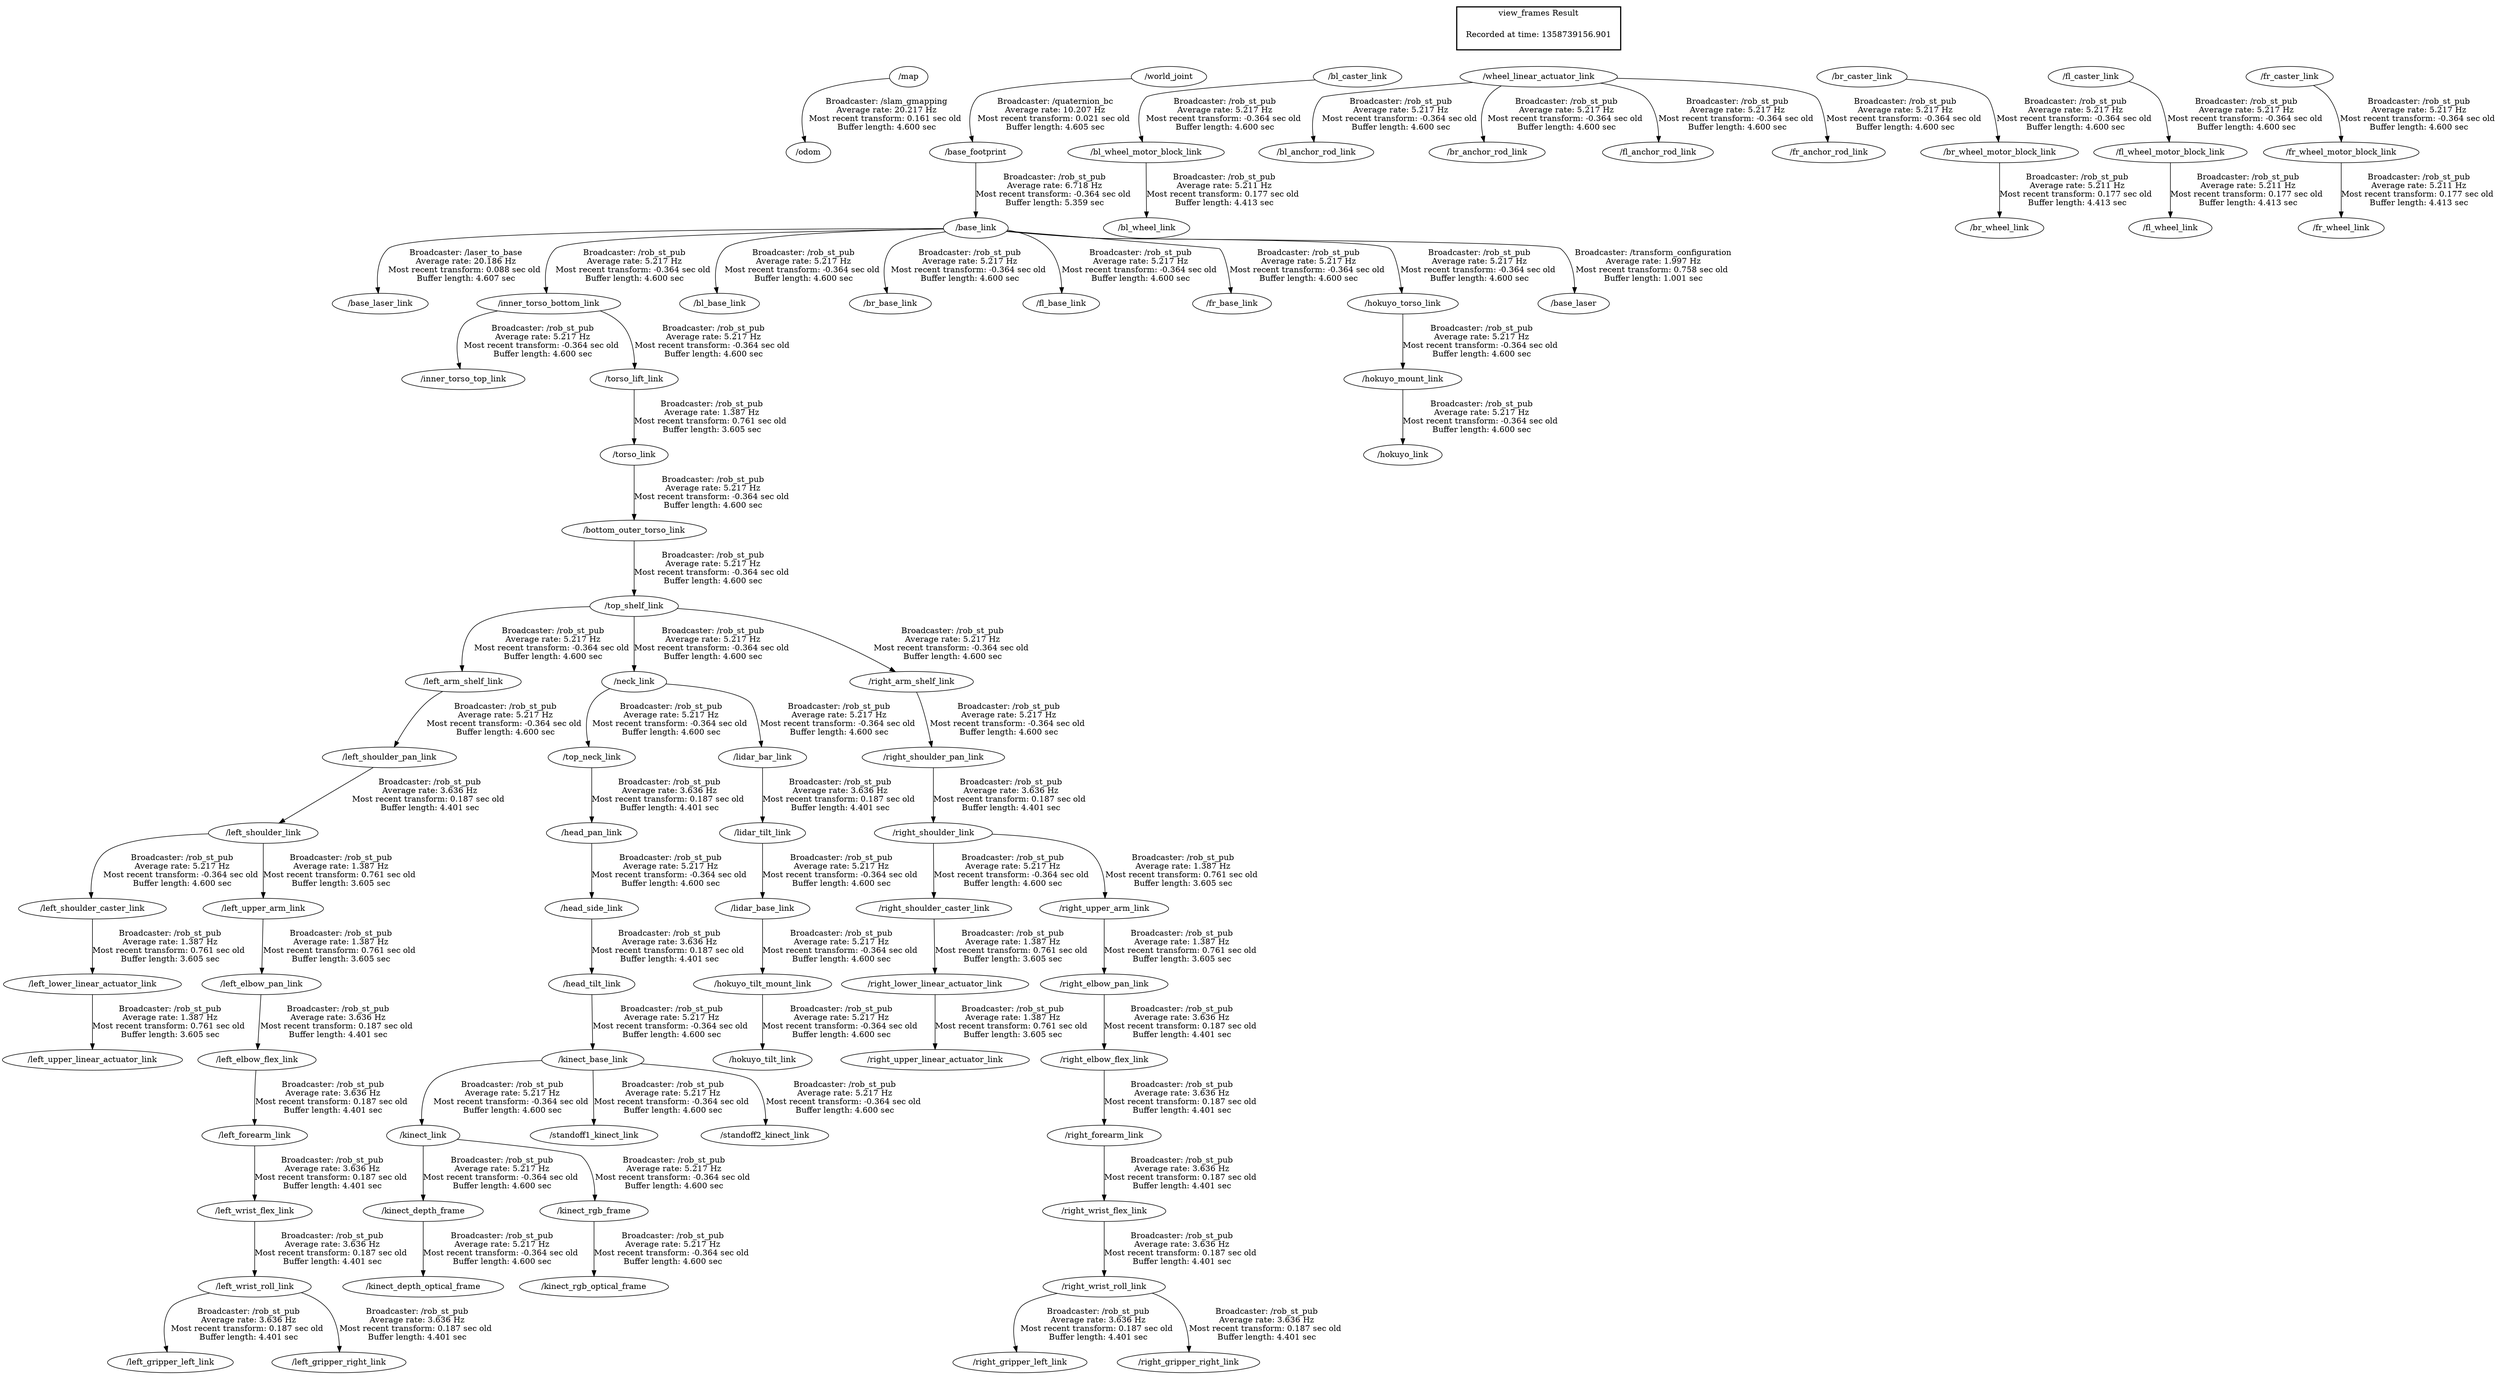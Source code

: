 digraph G {
"/map" -> "/odom"[label="Broadcaster: /slam_gmapping\nAverage rate: 20.217 Hz\nMost recent transform: 0.161 sec old \nBuffer length: 4.600 sec\n"];
"/base_link" -> "/base_laser_link"[label="Broadcaster: /laser_to_base\nAverage rate: 20.186 Hz\nMost recent transform: 0.088 sec old \nBuffer length: 4.607 sec\n"];
"/base_footprint" -> "/base_link"[label="Broadcaster: /rob_st_pub\nAverage rate: 6.718 Hz\nMost recent transform: -0.364 sec old \nBuffer length: 5.359 sec\n"];
"/world_joint" -> "/base_footprint"[label="Broadcaster: /quaternion_bc\nAverage rate: 10.207 Hz\nMost recent transform: 0.021 sec old \nBuffer length: 4.605 sec\n"];
"/base_link" -> "/inner_torso_bottom_link"[label="Broadcaster: /rob_st_pub\nAverage rate: 5.217 Hz\nMost recent transform: -0.364 sec old \nBuffer length: 4.600 sec\n"];
"/kinect_base_link" -> "/kinect_link"[label="Broadcaster: /rob_st_pub\nAverage rate: 5.217 Hz\nMost recent transform: -0.364 sec old \nBuffer length: 4.600 sec\n"];
"/head_tilt_link" -> "/kinect_base_link"[label="Broadcaster: /rob_st_pub\nAverage rate: 5.217 Hz\nMost recent transform: -0.364 sec old \nBuffer length: 4.600 sec\n"];
"/base_link" -> "/bl_base_link"[label="Broadcaster: /rob_st_pub\nAverage rate: 5.217 Hz\nMost recent transform: -0.364 sec old \nBuffer length: 4.600 sec\n"];
"/bl_caster_link" -> "/bl_wheel_motor_block_link"[label="Broadcaster: /rob_st_pub\nAverage rate: 5.217 Hz\nMost recent transform: -0.364 sec old \nBuffer length: 4.600 sec\n"];
"/wheel_linear_actuator_link" -> "/bl_anchor_rod_link"[label="Broadcaster: /rob_st_pub\nAverage rate: 5.217 Hz\nMost recent transform: -0.364 sec old \nBuffer length: 4.600 sec\n"];
"/base_link" -> "/br_base_link"[label="Broadcaster: /rob_st_pub\nAverage rate: 5.217 Hz\nMost recent transform: -0.364 sec old \nBuffer length: 4.600 sec\n"];
"/br_caster_link" -> "/br_wheel_motor_block_link"[label="Broadcaster: /rob_st_pub\nAverage rate: 5.217 Hz\nMost recent transform: -0.364 sec old \nBuffer length: 4.600 sec\n"];
"/wheel_linear_actuator_link" -> "/br_anchor_rod_link"[label="Broadcaster: /rob_st_pub\nAverage rate: 5.217 Hz\nMost recent transform: -0.364 sec old \nBuffer length: 4.600 sec\n"];
"/base_link" -> "/fl_base_link"[label="Broadcaster: /rob_st_pub\nAverage rate: 5.217 Hz\nMost recent transform: -0.364 sec old \nBuffer length: 4.600 sec\n"];
"/fl_caster_link" -> "/fl_wheel_motor_block_link"[label="Broadcaster: /rob_st_pub\nAverage rate: 5.217 Hz\nMost recent transform: -0.364 sec old \nBuffer length: 4.600 sec\n"];
"/wheel_linear_actuator_link" -> "/fl_anchor_rod_link"[label="Broadcaster: /rob_st_pub\nAverage rate: 5.217 Hz\nMost recent transform: -0.364 sec old \nBuffer length: 4.600 sec\n"];
"/base_link" -> "/fr_base_link"[label="Broadcaster: /rob_st_pub\nAverage rate: 5.217 Hz\nMost recent transform: -0.364 sec old \nBuffer length: 4.600 sec\n"];
"/fr_caster_link" -> "/fr_wheel_motor_block_link"[label="Broadcaster: /rob_st_pub\nAverage rate: 5.217 Hz\nMost recent transform: -0.364 sec old \nBuffer length: 4.600 sec\n"];
"/wheel_linear_actuator_link" -> "/fr_anchor_rod_link"[label="Broadcaster: /rob_st_pub\nAverage rate: 5.217 Hz\nMost recent transform: -0.364 sec old \nBuffer length: 4.600 sec\n"];
"/head_pan_link" -> "/head_side_link"[label="Broadcaster: /rob_st_pub\nAverage rate: 5.217 Hz\nMost recent transform: -0.364 sec old \nBuffer length: 4.600 sec\n"];
"/top_neck_link" -> "/head_pan_link"[label="Broadcaster: /rob_st_pub\nAverage rate: 3.636 Hz\nMost recent transform: 0.187 sec old \nBuffer length: 4.401 sec\n"];
"/hokuyo_mount_link" -> "/hokuyo_link"[label="Broadcaster: /rob_st_pub\nAverage rate: 5.217 Hz\nMost recent transform: -0.364 sec old \nBuffer length: 4.600 sec\n"];
"/hokuyo_torso_link" -> "/hokuyo_mount_link"[label="Broadcaster: /rob_st_pub\nAverage rate: 5.217 Hz\nMost recent transform: -0.364 sec old \nBuffer length: 4.600 sec\n"];
"/base_link" -> "/hokuyo_torso_link"[label="Broadcaster: /rob_st_pub\nAverage rate: 5.217 Hz\nMost recent transform: -0.364 sec old \nBuffer length: 4.600 sec\n"];
"/hokuyo_tilt_mount_link" -> "/hokuyo_tilt_link"[label="Broadcaster: /rob_st_pub\nAverage rate: 5.217 Hz\nMost recent transform: -0.364 sec old \nBuffer length: 4.600 sec\n"];
"/lidar_base_link" -> "/hokuyo_tilt_mount_link"[label="Broadcaster: /rob_st_pub\nAverage rate: 5.217 Hz\nMost recent transform: -0.364 sec old \nBuffer length: 4.600 sec\n"];
"/lidar_tilt_link" -> "/lidar_base_link"[label="Broadcaster: /rob_st_pub\nAverage rate: 5.217 Hz\nMost recent transform: -0.364 sec old \nBuffer length: 4.600 sec\n"];
"/inner_torso_bottom_link" -> "/inner_torso_top_link"[label="Broadcaster: /rob_st_pub\nAverage rate: 5.217 Hz\nMost recent transform: -0.364 sec old \nBuffer length: 4.600 sec\n"];
"/kinect_link" -> "/kinect_depth_frame"[label="Broadcaster: /rob_st_pub\nAverage rate: 5.217 Hz\nMost recent transform: -0.364 sec old \nBuffer length: 4.600 sec\n"];
"/kinect_depth_frame" -> "/kinect_depth_optical_frame"[label="Broadcaster: /rob_st_pub\nAverage rate: 5.217 Hz\nMost recent transform: -0.364 sec old \nBuffer length: 4.600 sec\n"];
"/kinect_link" -> "/kinect_rgb_frame"[label="Broadcaster: /rob_st_pub\nAverage rate: 5.217 Hz\nMost recent transform: -0.364 sec old \nBuffer length: 4.600 sec\n"];
"/kinect_rgb_frame" -> "/kinect_rgb_optical_frame"[label="Broadcaster: /rob_st_pub\nAverage rate: 5.217 Hz\nMost recent transform: -0.364 sec old \nBuffer length: 4.600 sec\n"];
"/head_side_link" -> "/head_tilt_link"[label="Broadcaster: /rob_st_pub\nAverage rate: 3.636 Hz\nMost recent transform: 0.187 sec old \nBuffer length: 4.401 sec\n"];
"/left_arm_shelf_link" -> "/left_shoulder_pan_link"[label="Broadcaster: /rob_st_pub\nAverage rate: 5.217 Hz\nMost recent transform: -0.364 sec old \nBuffer length: 4.600 sec\n"];
"/top_shelf_link" -> "/left_arm_shelf_link"[label="Broadcaster: /rob_st_pub\nAverage rate: 5.217 Hz\nMost recent transform: -0.364 sec old \nBuffer length: 4.600 sec\n"];
"/bottom_outer_torso_link" -> "/top_shelf_link"[label="Broadcaster: /rob_st_pub\nAverage rate: 5.217 Hz\nMost recent transform: -0.364 sec old \nBuffer length: 4.600 sec\n"];
"/left_shoulder_link" -> "/left_shoulder_caster_link"[label="Broadcaster: /rob_st_pub\nAverage rate: 5.217 Hz\nMost recent transform: -0.364 sec old \nBuffer length: 4.600 sec\n"];
"/left_shoulder_pan_link" -> "/left_shoulder_link"[label="Broadcaster: /rob_st_pub\nAverage rate: 3.636 Hz\nMost recent transform: 0.187 sec old \nBuffer length: 4.401 sec\n"];
"/neck_link" -> "/lidar_bar_link"[label="Broadcaster: /rob_st_pub\nAverage rate: 5.217 Hz\nMost recent transform: -0.364 sec old \nBuffer length: 4.600 sec\n"];
"/top_shelf_link" -> "/neck_link"[label="Broadcaster: /rob_st_pub\nAverage rate: 5.217 Hz\nMost recent transform: -0.364 sec old \nBuffer length: 4.600 sec\n"];
"/lidar_bar_link" -> "/lidar_tilt_link"[label="Broadcaster: /rob_st_pub\nAverage rate: 3.636 Hz\nMost recent transform: 0.187 sec old \nBuffer length: 4.401 sec\n"];
"/right_arm_shelf_link" -> "/right_shoulder_pan_link"[label="Broadcaster: /rob_st_pub\nAverage rate: 5.217 Hz\nMost recent transform: -0.364 sec old \nBuffer length: 4.600 sec\n"];
"/top_shelf_link" -> "/right_arm_shelf_link"[label="Broadcaster: /rob_st_pub\nAverage rate: 5.217 Hz\nMost recent transform: -0.364 sec old \nBuffer length: 4.600 sec\n"];
"/right_shoulder_link" -> "/right_shoulder_caster_link"[label="Broadcaster: /rob_st_pub\nAverage rate: 5.217 Hz\nMost recent transform: -0.364 sec old \nBuffer length: 4.600 sec\n"];
"/right_shoulder_pan_link" -> "/right_shoulder_link"[label="Broadcaster: /rob_st_pub\nAverage rate: 3.636 Hz\nMost recent transform: 0.187 sec old \nBuffer length: 4.401 sec\n"];
"/kinect_base_link" -> "/standoff1_kinect_link"[label="Broadcaster: /rob_st_pub\nAverage rate: 5.217 Hz\nMost recent transform: -0.364 sec old \nBuffer length: 4.600 sec\n"];
"/kinect_base_link" -> "/standoff2_kinect_link"[label="Broadcaster: /rob_st_pub\nAverage rate: 5.217 Hz\nMost recent transform: -0.364 sec old \nBuffer length: 4.600 sec\n"];
"/neck_link" -> "/top_neck_link"[label="Broadcaster: /rob_st_pub\nAverage rate: 5.217 Hz\nMost recent transform: -0.364 sec old \nBuffer length: 4.600 sec\n"];
"/torso_link" -> "/bottom_outer_torso_link"[label="Broadcaster: /rob_st_pub\nAverage rate: 5.217 Hz\nMost recent transform: -0.364 sec old \nBuffer length: 4.600 sec\n"];
"/inner_torso_bottom_link" -> "/torso_lift_link"[label="Broadcaster: /rob_st_pub\nAverage rate: 5.217 Hz\nMost recent transform: -0.364 sec old \nBuffer length: 4.600 sec\n"];
"/torso_lift_link" -> "/torso_link"[label="Broadcaster: /rob_st_pub\nAverage rate: 1.387 Hz\nMost recent transform: 0.761 sec old \nBuffer length: 3.605 sec\n"];
"/bl_wheel_motor_block_link" -> "/bl_wheel_link"[label="Broadcaster: /rob_st_pub\nAverage rate: 5.211 Hz\nMost recent transform: 0.177 sec old \nBuffer length: 4.413 sec\n"];
"/br_wheel_motor_block_link" -> "/br_wheel_link"[label="Broadcaster: /rob_st_pub\nAverage rate: 5.211 Hz\nMost recent transform: 0.177 sec old \nBuffer length: 4.413 sec\n"];
"/fl_wheel_motor_block_link" -> "/fl_wheel_link"[label="Broadcaster: /rob_st_pub\nAverage rate: 5.211 Hz\nMost recent transform: 0.177 sec old \nBuffer length: 4.413 sec\n"];
"/fr_wheel_motor_block_link" -> "/fr_wheel_link"[label="Broadcaster: /rob_st_pub\nAverage rate: 5.211 Hz\nMost recent transform: 0.177 sec old \nBuffer length: 4.413 sec\n"];
"/left_elbow_flex_link" -> "/left_forearm_link"[label="Broadcaster: /rob_st_pub\nAverage rate: 3.636 Hz\nMost recent transform: 0.187 sec old \nBuffer length: 4.401 sec\n"];
"/left_elbow_pan_link" -> "/left_elbow_flex_link"[label="Broadcaster: /rob_st_pub\nAverage rate: 3.636 Hz\nMost recent transform: 0.187 sec old \nBuffer length: 4.401 sec\n"];
"/left_upper_arm_link" -> "/left_elbow_pan_link"[label="Broadcaster: /rob_st_pub\nAverage rate: 1.387 Hz\nMost recent transform: 0.761 sec old \nBuffer length: 3.605 sec\n"];
"/left_wrist_roll_link" -> "/left_gripper_left_link"[label="Broadcaster: /rob_st_pub\nAverage rate: 3.636 Hz\nMost recent transform: 0.187 sec old \nBuffer length: 4.401 sec\n"];
"/left_wrist_flex_link" -> "/left_wrist_roll_link"[label="Broadcaster: /rob_st_pub\nAverage rate: 3.636 Hz\nMost recent transform: 0.187 sec old \nBuffer length: 4.401 sec\n"];
"/left_wrist_roll_link" -> "/left_gripper_right_link"[label="Broadcaster: /rob_st_pub\nAverage rate: 3.636 Hz\nMost recent transform: 0.187 sec old \nBuffer length: 4.401 sec\n"];
"/left_forearm_link" -> "/left_wrist_flex_link"[label="Broadcaster: /rob_st_pub\nAverage rate: 3.636 Hz\nMost recent transform: 0.187 sec old \nBuffer length: 4.401 sec\n"];
"/right_elbow_flex_link" -> "/right_forearm_link"[label="Broadcaster: /rob_st_pub\nAverage rate: 3.636 Hz\nMost recent transform: 0.187 sec old \nBuffer length: 4.401 sec\n"];
"/right_elbow_pan_link" -> "/right_elbow_flex_link"[label="Broadcaster: /rob_st_pub\nAverage rate: 3.636 Hz\nMost recent transform: 0.187 sec old \nBuffer length: 4.401 sec\n"];
"/right_upper_arm_link" -> "/right_elbow_pan_link"[label="Broadcaster: /rob_st_pub\nAverage rate: 1.387 Hz\nMost recent transform: 0.761 sec old \nBuffer length: 3.605 sec\n"];
"/right_wrist_roll_link" -> "/right_gripper_left_link"[label="Broadcaster: /rob_st_pub\nAverage rate: 3.636 Hz\nMost recent transform: 0.187 sec old \nBuffer length: 4.401 sec\n"];
"/right_wrist_flex_link" -> "/right_wrist_roll_link"[label="Broadcaster: /rob_st_pub\nAverage rate: 3.636 Hz\nMost recent transform: 0.187 sec old \nBuffer length: 4.401 sec\n"];
"/right_wrist_roll_link" -> "/right_gripper_right_link"[label="Broadcaster: /rob_st_pub\nAverage rate: 3.636 Hz\nMost recent transform: 0.187 sec old \nBuffer length: 4.401 sec\n"];
"/right_forearm_link" -> "/right_wrist_flex_link"[label="Broadcaster: /rob_st_pub\nAverage rate: 3.636 Hz\nMost recent transform: 0.187 sec old \nBuffer length: 4.401 sec\n"];
"/left_shoulder_caster_link" -> "/left_lower_linear_actuator_link"[label="Broadcaster: /rob_st_pub\nAverage rate: 1.387 Hz\nMost recent transform: 0.761 sec old \nBuffer length: 3.605 sec\n"];
"/left_lower_linear_actuator_link" -> "/left_upper_linear_actuator_link"[label="Broadcaster: /rob_st_pub\nAverage rate: 1.387 Hz\nMost recent transform: 0.761 sec old \nBuffer length: 3.605 sec\n"];
"/left_shoulder_link" -> "/left_upper_arm_link"[label="Broadcaster: /rob_st_pub\nAverage rate: 1.387 Hz\nMost recent transform: 0.761 sec old \nBuffer length: 3.605 sec\n"];
"/right_shoulder_caster_link" -> "/right_lower_linear_actuator_link"[label="Broadcaster: /rob_st_pub\nAverage rate: 1.387 Hz\nMost recent transform: 0.761 sec old \nBuffer length: 3.605 sec\n"];
"/right_lower_linear_actuator_link" -> "/right_upper_linear_actuator_link"[label="Broadcaster: /rob_st_pub\nAverage rate: 1.387 Hz\nMost recent transform: 0.761 sec old \nBuffer length: 3.605 sec\n"];
"/right_shoulder_link" -> "/right_upper_arm_link"[label="Broadcaster: /rob_st_pub\nAverage rate: 1.387 Hz\nMost recent transform: 0.761 sec old \nBuffer length: 3.605 sec\n"];
"/base_link" -> "/base_laser"[label="Broadcaster: /transform_configuration\nAverage rate: 1.997 Hz\nMost recent transform: 0.758 sec old \nBuffer length: 1.001 sec\n"];
edge [style=invis];
 subgraph cluster_legend { style=bold; color=black; label ="view_frames Result";
"Recorded at time: 1358739156.901"[ shape=plaintext ] ;
 }->"/map";
edge [style=invis];
 subgraph cluster_legend { style=bold; color=black; label ="view_frames Result";
"Recorded at time: 1358739156.901"[ shape=plaintext ] ;
 }->"/bl_caster_link";
edge [style=invis];
 subgraph cluster_legend { style=bold; color=black; label ="view_frames Result";
"Recorded at time: 1358739156.901"[ shape=plaintext ] ;
 }->"/wheel_linear_actuator_link";
edge [style=invis];
 subgraph cluster_legend { style=bold; color=black; label ="view_frames Result";
"Recorded at time: 1358739156.901"[ shape=plaintext ] ;
 }->"/br_caster_link";
edge [style=invis];
 subgraph cluster_legend { style=bold; color=black; label ="view_frames Result";
"Recorded at time: 1358739156.901"[ shape=plaintext ] ;
 }->"/fl_caster_link";
edge [style=invis];
 subgraph cluster_legend { style=bold; color=black; label ="view_frames Result";
"Recorded at time: 1358739156.901"[ shape=plaintext ] ;
 }->"/fr_caster_link";
edge [style=invis];
 subgraph cluster_legend { style=bold; color=black; label ="view_frames Result";
"Recorded at time: 1358739156.901"[ shape=plaintext ] ;
 }->"/world_joint";
}